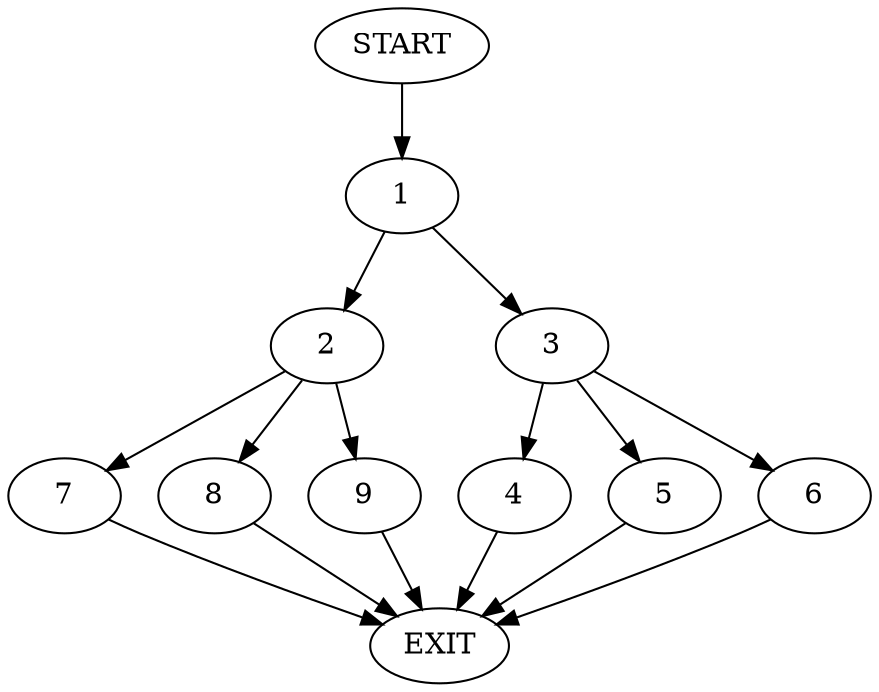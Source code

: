 digraph {
0 [label="START"]
10 [label="EXIT"]
0 -> 1
1 -> 2
1 -> 3
3 -> 4
3 -> 5
3 -> 6
2 -> 7
2 -> 8
2 -> 9
9 -> 10
8 -> 10
7 -> 10
4 -> 10
6 -> 10
5 -> 10
}
